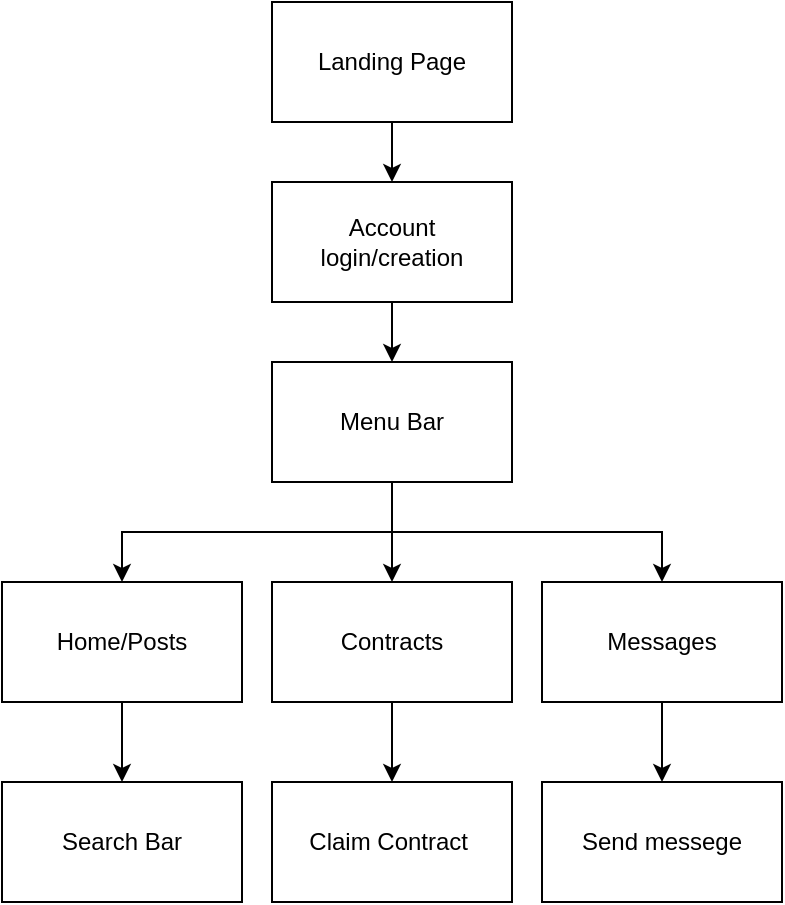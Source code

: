 <mxfile version="28.2.3">
  <diagram name="Page-1" id="raW2YchSuK9jDaWqVA-p">
    <mxGraphModel dx="946" dy="648" grid="1" gridSize="10" guides="1" tooltips="1" connect="1" arrows="1" fold="1" page="1" pageScale="1" pageWidth="850" pageHeight="1100" math="0" shadow="0">
      <root>
        <mxCell id="0" />
        <mxCell id="1" parent="0" />
        <mxCell id="Ir6KwzmSXS4UPzS2gLWo-4" style="edgeStyle=orthogonalEdgeStyle;rounded=0;orthogonalLoop=1;jettySize=auto;html=1;exitX=0.5;exitY=1;exitDx=0;exitDy=0;" parent="1" source="Ir6KwzmSXS4UPzS2gLWo-1" target="Ir6KwzmSXS4UPzS2gLWo-2" edge="1">
          <mxGeometry relative="1" as="geometry" />
        </mxCell>
        <mxCell id="Ir6KwzmSXS4UPzS2gLWo-1" value="Landing Page" style="rounded=0;whiteSpace=wrap;html=1;" parent="1" vertex="1">
          <mxGeometry x="365" y="190" width="120" height="60" as="geometry" />
        </mxCell>
        <mxCell id="Ir6KwzmSXS4UPzS2gLWo-6" style="edgeStyle=orthogonalEdgeStyle;rounded=0;orthogonalLoop=1;jettySize=auto;html=1;exitX=0.5;exitY=1;exitDx=0;exitDy=0;entryX=0.5;entryY=0;entryDx=0;entryDy=0;" parent="1" source="Ir6KwzmSXS4UPzS2gLWo-2" target="Ir6KwzmSXS4UPzS2gLWo-5" edge="1">
          <mxGeometry relative="1" as="geometry" />
        </mxCell>
        <mxCell id="Ir6KwzmSXS4UPzS2gLWo-2" value="Account login/creation" style="rounded=0;whiteSpace=wrap;html=1;" parent="1" vertex="1">
          <mxGeometry x="365" y="280" width="120" height="60" as="geometry" />
        </mxCell>
        <mxCell id="Ir6KwzmSXS4UPzS2gLWo-8" style="edgeStyle=orthogonalEdgeStyle;rounded=0;orthogonalLoop=1;jettySize=auto;html=1;exitX=0.5;exitY=1;exitDx=0;exitDy=0;entryX=0.5;entryY=0;entryDx=0;entryDy=0;" parent="1" source="Ir6KwzmSXS4UPzS2gLWo-5" target="Ir6KwzmSXS4UPzS2gLWo-7" edge="1">
          <mxGeometry relative="1" as="geometry" />
        </mxCell>
        <mxCell id="Ir6KwzmSXS4UPzS2gLWo-10" style="edgeStyle=orthogonalEdgeStyle;rounded=0;orthogonalLoop=1;jettySize=auto;html=1;exitX=0.5;exitY=1;exitDx=0;exitDy=0;" parent="1" source="Ir6KwzmSXS4UPzS2gLWo-5" target="Ir6KwzmSXS4UPzS2gLWo-9" edge="1">
          <mxGeometry relative="1" as="geometry" />
        </mxCell>
        <mxCell id="Ir6KwzmSXS4UPzS2gLWo-12" style="edgeStyle=orthogonalEdgeStyle;rounded=0;orthogonalLoop=1;jettySize=auto;html=1;exitX=0.5;exitY=1;exitDx=0;exitDy=0;" parent="1" source="Ir6KwzmSXS4UPzS2gLWo-5" target="Ir6KwzmSXS4UPzS2gLWo-11" edge="1">
          <mxGeometry relative="1" as="geometry" />
        </mxCell>
        <mxCell id="Ir6KwzmSXS4UPzS2gLWo-5" value="Menu Bar" style="rounded=0;whiteSpace=wrap;html=1;" parent="1" vertex="1">
          <mxGeometry x="365" y="370" width="120" height="60" as="geometry" />
        </mxCell>
        <mxCell id="UtXKnPl4fkuWzZWL4MgK-4" style="edgeStyle=orthogonalEdgeStyle;rounded=0;orthogonalLoop=1;jettySize=auto;html=1;entryX=0.5;entryY=0;entryDx=0;entryDy=0;" edge="1" parent="1" source="Ir6KwzmSXS4UPzS2gLWo-7" target="UtXKnPl4fkuWzZWL4MgK-1">
          <mxGeometry relative="1" as="geometry" />
        </mxCell>
        <mxCell id="Ir6KwzmSXS4UPzS2gLWo-7" value="Home/Posts" style="rounded=0;whiteSpace=wrap;html=1;" parent="1" vertex="1">
          <mxGeometry x="230" y="480" width="120" height="60" as="geometry" />
        </mxCell>
        <mxCell id="UtXKnPl4fkuWzZWL4MgK-5" style="edgeStyle=orthogonalEdgeStyle;rounded=0;orthogonalLoop=1;jettySize=auto;html=1;entryX=0.5;entryY=0;entryDx=0;entryDy=0;" edge="1" parent="1" source="Ir6KwzmSXS4UPzS2gLWo-9" target="UtXKnPl4fkuWzZWL4MgK-2">
          <mxGeometry relative="1" as="geometry" />
        </mxCell>
        <mxCell id="Ir6KwzmSXS4UPzS2gLWo-9" value="Contracts" style="rounded=0;whiteSpace=wrap;html=1;" parent="1" vertex="1">
          <mxGeometry x="365" y="480" width="120" height="60" as="geometry" />
        </mxCell>
        <mxCell id="UtXKnPl4fkuWzZWL4MgK-6" style="edgeStyle=orthogonalEdgeStyle;rounded=0;orthogonalLoop=1;jettySize=auto;html=1;entryX=0.5;entryY=0;entryDx=0;entryDy=0;" edge="1" parent="1" source="Ir6KwzmSXS4UPzS2gLWo-11" target="UtXKnPl4fkuWzZWL4MgK-3">
          <mxGeometry relative="1" as="geometry" />
        </mxCell>
        <mxCell id="Ir6KwzmSXS4UPzS2gLWo-11" value="Messages" style="rounded=0;whiteSpace=wrap;html=1;" parent="1" vertex="1">
          <mxGeometry x="500" y="480" width="120" height="60" as="geometry" />
        </mxCell>
        <mxCell id="UtXKnPl4fkuWzZWL4MgK-1" value="Search Bar" style="rounded=0;whiteSpace=wrap;html=1;" vertex="1" parent="1">
          <mxGeometry x="230" y="580" width="120" height="60" as="geometry" />
        </mxCell>
        <mxCell id="UtXKnPl4fkuWzZWL4MgK-2" value="Claim Contract&amp;nbsp;" style="rounded=0;whiteSpace=wrap;html=1;" vertex="1" parent="1">
          <mxGeometry x="365" y="580" width="120" height="60" as="geometry" />
        </mxCell>
        <mxCell id="UtXKnPl4fkuWzZWL4MgK-3" value="Send messege" style="rounded=0;whiteSpace=wrap;html=1;" vertex="1" parent="1">
          <mxGeometry x="500" y="580" width="120" height="60" as="geometry" />
        </mxCell>
      </root>
    </mxGraphModel>
  </diagram>
</mxfile>
